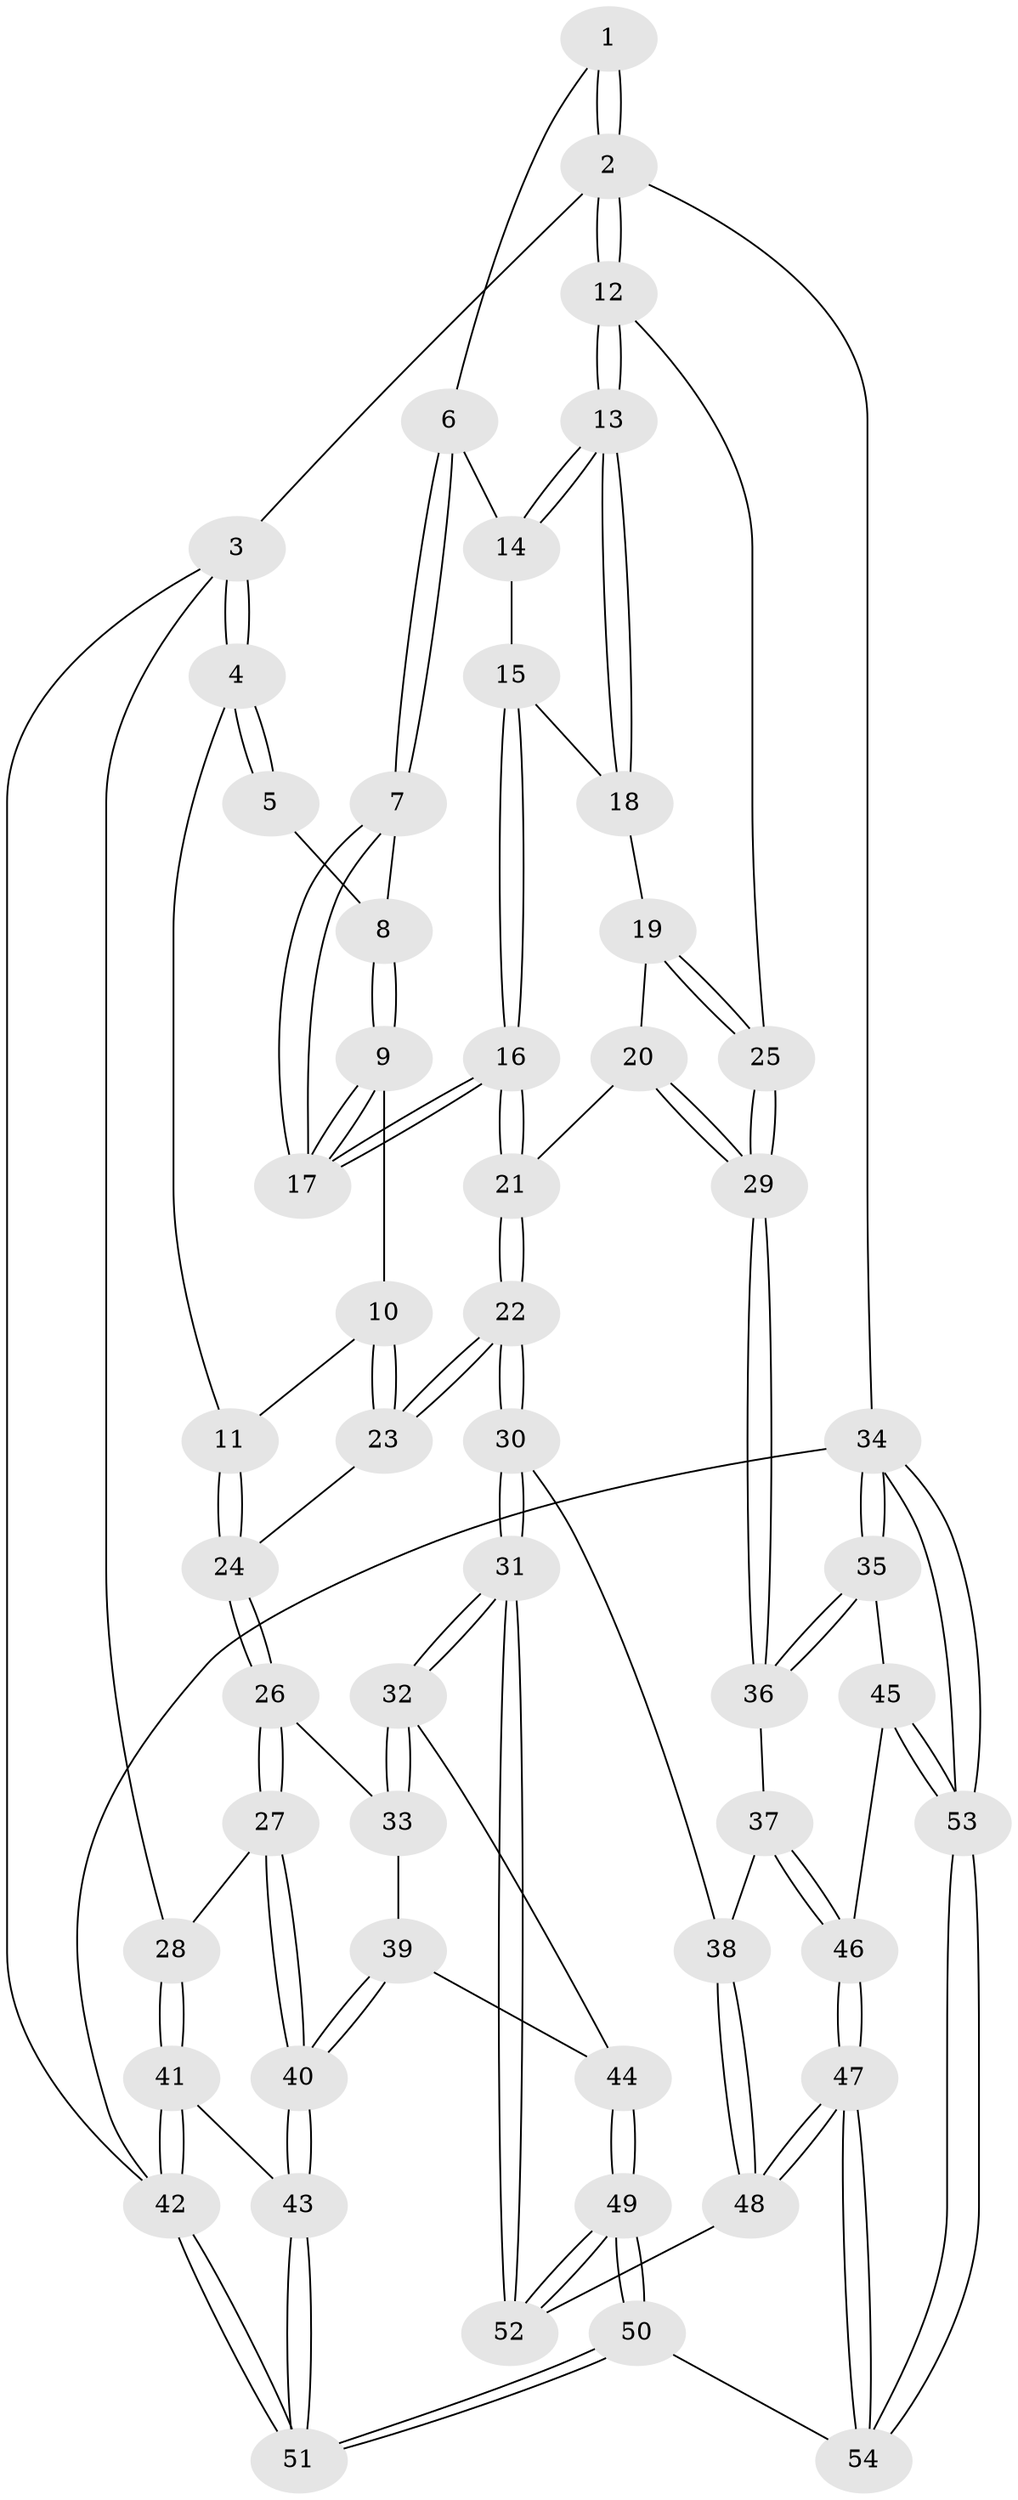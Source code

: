 // coarse degree distribution, {2: 0.17647058823529413, 4: 0.08823529411764706, 3: 0.6176470588235294, 5: 0.08823529411764706, 6: 0.029411764705882353}
// Generated by graph-tools (version 1.1) at 2025/54/03/04/25 22:54:40]
// undirected, 54 vertices, 132 edges
graph export_dot {
  node [color=gray90,style=filled];
  1 [pos="+0.7797875068797194+0"];
  2 [pos="+1+0"];
  3 [pos="+0+0"];
  4 [pos="+0+0"];
  5 [pos="+0.4646551307523314+0"];
  6 [pos="+0.7544431693894619+0.054344391859295293"];
  7 [pos="+0.6503631392026529+0.12387615755852548"];
  8 [pos="+0.5234757196058302+0.05883903726241247"];
  9 [pos="+0.3929293911646162+0.17349265626704624"];
  10 [pos="+0.29670279759390317+0.14088791839885373"];
  11 [pos="+0.1605524830162797+0.04239186675159009"];
  12 [pos="+1+0.1999575017547106"];
  13 [pos="+1+0.1824456252771583"];
  14 [pos="+0.7833449835541629+0.0837884796315854"];
  15 [pos="+0.7978545226641555+0.17642539230947543"];
  16 [pos="+0.5779161799326501+0.4212762573063398"];
  17 [pos="+0.5656176230846338+0.3659479144339019"];
  18 [pos="+0.8254735830172111+0.238491788427483"];
  19 [pos="+0.8216552713216088+0.26691648893738085"];
  20 [pos="+0.7338135405430338+0.38665537536916517"];
  21 [pos="+0.5792812948591836+0.43088311686441405"];
  22 [pos="+0.5467824820331763+0.514273961503688"];
  23 [pos="+0.30230291299807055+0.4118291455483975"];
  24 [pos="+0.1977501977649753+0.4161730697464194"];
  25 [pos="+1+0.4006335203011364"];
  26 [pos="+0.04920780825628194+0.5131128242265759"];
  27 [pos="+0+0.5097491941413622"];
  28 [pos="+0+0.5053900351664717"];
  29 [pos="+1+0.4451289506950282"];
  30 [pos="+0.5489811662483651+0.5553870201807225"];
  31 [pos="+0.4951643456900025+0.6154994962632856"];
  32 [pos="+0.4694296081952943+0.6195697207166184"];
  33 [pos="+0.16430014567287698+0.6012234805624362"];
  34 [pos="+1+1"];
  35 [pos="+1+0.7361235795281963"];
  36 [pos="+1+0.44637885714085646"];
  37 [pos="+0.6011011475936344+0.5878262054309774"];
  38 [pos="+0.5927791978397686+0.5830705593370351"];
  39 [pos="+0.1885841717778564+0.7503135776080155"];
  40 [pos="+0.10845258997261317+0.7962421545563003"];
  41 [pos="+0+0.8671904819841264"];
  42 [pos="+0+1"];
  43 [pos="+0.10542955766432476+0.8022458441503061"];
  44 [pos="+0.220553865853205+0.7649683061793537"];
  45 [pos="+0.8502801041614817+0.7700839275545858"];
  46 [pos="+0.8401972320280575+0.7681480355672776"];
  47 [pos="+0.6555432248794836+0.9524254149425171"];
  48 [pos="+0.6362211612691734+0.926505220549735"];
  49 [pos="+0.34116627555533946+1"];
  50 [pos="+0.3103801627884668+1"];
  51 [pos="+0.20362949545328216+1"];
  52 [pos="+0.4676128900861465+0.7525665945946225"];
  53 [pos="+0.8109425436295415+1"];
  54 [pos="+0.5793852813087363+1"];
  1 -- 2;
  1 -- 2;
  1 -- 6;
  2 -- 3;
  2 -- 12;
  2 -- 12;
  2 -- 34;
  3 -- 4;
  3 -- 4;
  3 -- 28;
  3 -- 42;
  4 -- 5;
  4 -- 5;
  4 -- 11;
  5 -- 8;
  6 -- 7;
  6 -- 7;
  6 -- 14;
  7 -- 8;
  7 -- 17;
  7 -- 17;
  8 -- 9;
  8 -- 9;
  9 -- 10;
  9 -- 17;
  9 -- 17;
  10 -- 11;
  10 -- 23;
  10 -- 23;
  11 -- 24;
  11 -- 24;
  12 -- 13;
  12 -- 13;
  12 -- 25;
  13 -- 14;
  13 -- 14;
  13 -- 18;
  13 -- 18;
  14 -- 15;
  15 -- 16;
  15 -- 16;
  15 -- 18;
  16 -- 17;
  16 -- 17;
  16 -- 21;
  16 -- 21;
  18 -- 19;
  19 -- 20;
  19 -- 25;
  19 -- 25;
  20 -- 21;
  20 -- 29;
  20 -- 29;
  21 -- 22;
  21 -- 22;
  22 -- 23;
  22 -- 23;
  22 -- 30;
  22 -- 30;
  23 -- 24;
  24 -- 26;
  24 -- 26;
  25 -- 29;
  25 -- 29;
  26 -- 27;
  26 -- 27;
  26 -- 33;
  27 -- 28;
  27 -- 40;
  27 -- 40;
  28 -- 41;
  28 -- 41;
  29 -- 36;
  29 -- 36;
  30 -- 31;
  30 -- 31;
  30 -- 38;
  31 -- 32;
  31 -- 32;
  31 -- 52;
  31 -- 52;
  32 -- 33;
  32 -- 33;
  32 -- 44;
  33 -- 39;
  34 -- 35;
  34 -- 35;
  34 -- 53;
  34 -- 53;
  34 -- 42;
  35 -- 36;
  35 -- 36;
  35 -- 45;
  36 -- 37;
  37 -- 38;
  37 -- 46;
  37 -- 46;
  38 -- 48;
  38 -- 48;
  39 -- 40;
  39 -- 40;
  39 -- 44;
  40 -- 43;
  40 -- 43;
  41 -- 42;
  41 -- 42;
  41 -- 43;
  42 -- 51;
  42 -- 51;
  43 -- 51;
  43 -- 51;
  44 -- 49;
  44 -- 49;
  45 -- 46;
  45 -- 53;
  45 -- 53;
  46 -- 47;
  46 -- 47;
  47 -- 48;
  47 -- 48;
  47 -- 54;
  47 -- 54;
  48 -- 52;
  49 -- 50;
  49 -- 50;
  49 -- 52;
  49 -- 52;
  50 -- 51;
  50 -- 51;
  50 -- 54;
  53 -- 54;
  53 -- 54;
}

